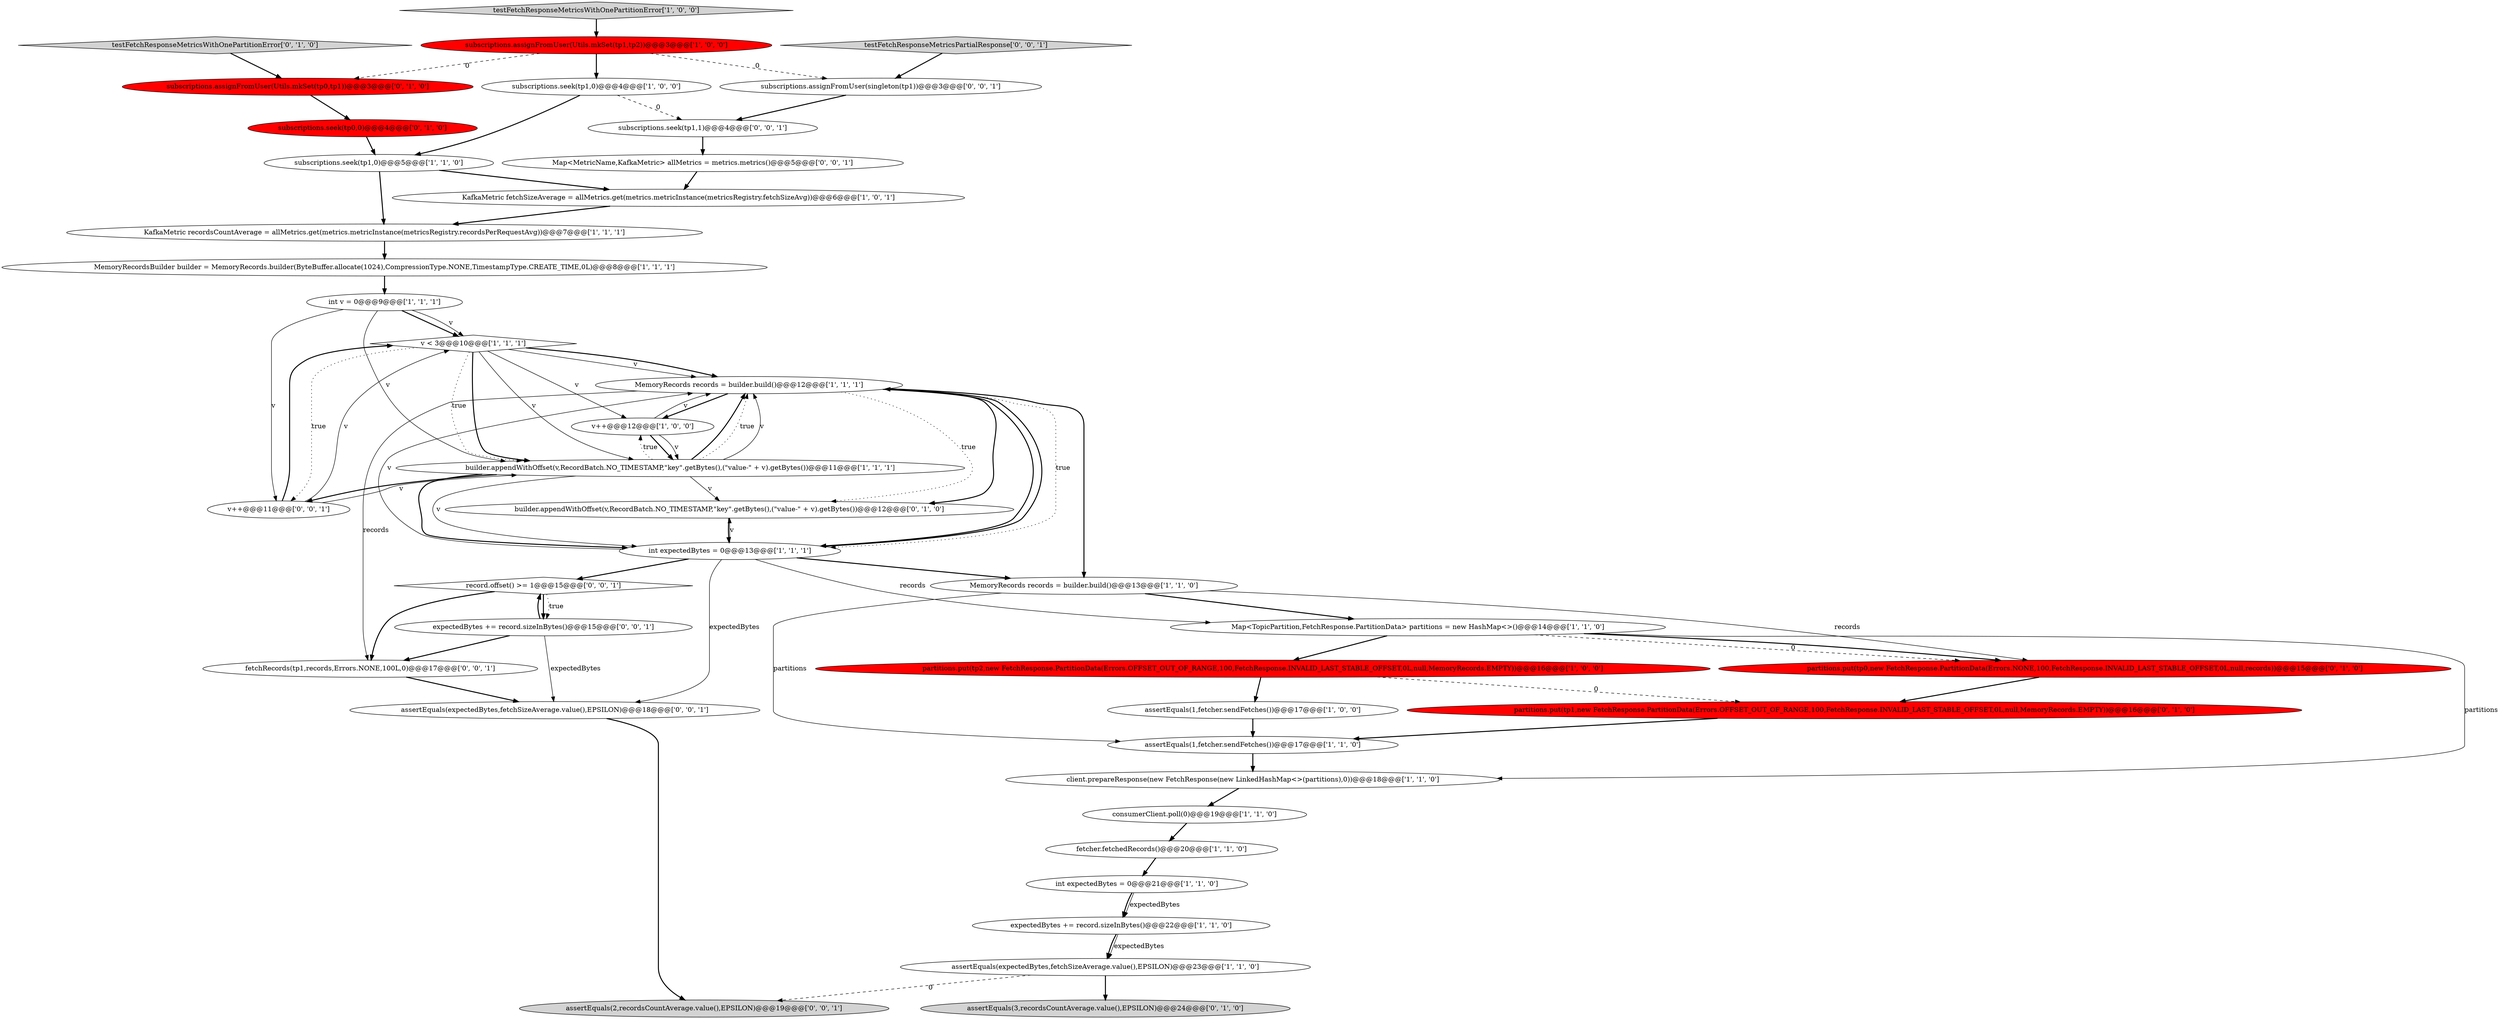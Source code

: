 digraph {
14 [style = filled, label = "v < 3@@@10@@@['1', '1', '1']", fillcolor = white, shape = diamond image = "AAA0AAABBB1BBB"];
27 [style = filled, label = "builder.appendWithOffset(v,RecordBatch.NO_TIMESTAMP,\"key\".getBytes(),(\"value-\" + v).getBytes())@@@12@@@['0', '1', '0']", fillcolor = white, shape = ellipse image = "AAA0AAABBB2BBB"];
23 [style = filled, label = "MemoryRecords records = builder.build()@@@13@@@['1', '1', '0']", fillcolor = white, shape = ellipse image = "AAA0AAABBB1BBB"];
26 [style = filled, label = "testFetchResponseMetricsWithOnePartitionError['0', '1', '0']", fillcolor = lightgray, shape = diamond image = "AAA0AAABBB2BBB"];
10 [style = filled, label = "MemoryRecords records = builder.build()@@@12@@@['1', '1', '1']", fillcolor = white, shape = ellipse image = "AAA0AAABBB1BBB"];
33 [style = filled, label = "v++@@@11@@@['0', '0', '1']", fillcolor = white, shape = ellipse image = "AAA0AAABBB3BBB"];
28 [style = filled, label = "subscriptions.assignFromUser(Utils.mkSet(tp0,tp1))@@@3@@@['0', '1', '0']", fillcolor = red, shape = ellipse image = "AAA1AAABBB2BBB"];
1 [style = filled, label = "fetcher.fetchedRecords()@@@20@@@['1', '1', '0']", fillcolor = white, shape = ellipse image = "AAA0AAABBB1BBB"];
12 [style = filled, label = "assertEquals(1,fetcher.sendFetches())@@@17@@@['1', '1', '0']", fillcolor = white, shape = ellipse image = "AAA0AAABBB1BBB"];
20 [style = filled, label = "subscriptions.seek(tp1,0)@@@4@@@['1', '0', '0']", fillcolor = white, shape = ellipse image = "AAA0AAABBB1BBB"];
6 [style = filled, label = "int expectedBytes = 0@@@21@@@['1', '1', '0']", fillcolor = white, shape = ellipse image = "AAA0AAABBB1BBB"];
22 [style = filled, label = "expectedBytes += record.sizeInBytes()@@@22@@@['1', '1', '0']", fillcolor = white, shape = ellipse image = "AAA0AAABBB1BBB"];
37 [style = filled, label = "Map<MetricName,KafkaMetric> allMetrics = metrics.metrics()@@@5@@@['0', '0', '1']", fillcolor = white, shape = ellipse image = "AAA0AAABBB3BBB"];
38 [style = filled, label = "subscriptions.seek(tp1,1)@@@4@@@['0', '0', '1']", fillcolor = white, shape = ellipse image = "AAA0AAABBB3BBB"];
3 [style = filled, label = "testFetchResponseMetricsWithOnePartitionError['1', '0', '0']", fillcolor = lightgray, shape = diamond image = "AAA0AAABBB1BBB"];
19 [style = filled, label = "consumerClient.poll(0)@@@19@@@['1', '1', '0']", fillcolor = white, shape = ellipse image = "AAA0AAABBB1BBB"];
39 [style = filled, label = "assertEquals(2,recordsCountAverage.value(),EPSILON)@@@19@@@['0', '0', '1']", fillcolor = lightgray, shape = ellipse image = "AAA0AAABBB3BBB"];
31 [style = filled, label = "testFetchResponseMetricsPartialResponse['0', '0', '1']", fillcolor = lightgray, shape = diamond image = "AAA0AAABBB3BBB"];
17 [style = filled, label = "assertEquals(1,fetcher.sendFetches())@@@17@@@['1', '0', '0']", fillcolor = white, shape = ellipse image = "AAA0AAABBB1BBB"];
21 [style = filled, label = "Map<TopicPartition,FetchResponse.PartitionData> partitions = new HashMap<>()@@@14@@@['1', '1', '0']", fillcolor = white, shape = ellipse image = "AAA0AAABBB1BBB"];
5 [style = filled, label = "builder.appendWithOffset(v,RecordBatch.NO_TIMESTAMP,\"key\".getBytes(),(\"value-\" + v).getBytes())@@@11@@@['1', '1', '1']", fillcolor = white, shape = ellipse image = "AAA0AAABBB1BBB"];
8 [style = filled, label = "partitions.put(tp2,new FetchResponse.PartitionData(Errors.OFFSET_OUT_OF_RANGE,100,FetchResponse.INVALID_LAST_STABLE_OFFSET,0L,null,MemoryRecords.EMPTY))@@@16@@@['1', '0', '0']", fillcolor = red, shape = ellipse image = "AAA1AAABBB1BBB"];
24 [style = filled, label = "assertEquals(3,recordsCountAverage.value(),EPSILON)@@@24@@@['0', '1', '0']", fillcolor = lightgray, shape = ellipse image = "AAA0AAABBB2BBB"];
2 [style = filled, label = "assertEquals(expectedBytes,fetchSizeAverage.value(),EPSILON)@@@23@@@['1', '1', '0']", fillcolor = white, shape = ellipse image = "AAA0AAABBB1BBB"];
29 [style = filled, label = "partitions.put(tp0,new FetchResponse.PartitionData(Errors.NONE,100,FetchResponse.INVALID_LAST_STABLE_OFFSET,0L,null,records))@@@15@@@['0', '1', '0']", fillcolor = red, shape = ellipse image = "AAA1AAABBB2BBB"];
30 [style = filled, label = "partitions.put(tp1,new FetchResponse.PartitionData(Errors.OFFSET_OUT_OF_RANGE,100,FetchResponse.INVALID_LAST_STABLE_OFFSET,0L,null,MemoryRecords.EMPTY))@@@16@@@['0', '1', '0']", fillcolor = red, shape = ellipse image = "AAA1AAABBB2BBB"];
40 [style = filled, label = "fetchRecords(tp1,records,Errors.NONE,100L,0)@@@17@@@['0', '0', '1']", fillcolor = white, shape = ellipse image = "AAA0AAABBB3BBB"];
35 [style = filled, label = "record.offset() >= 1@@@15@@@['0', '0', '1']", fillcolor = white, shape = diamond image = "AAA0AAABBB3BBB"];
13 [style = filled, label = "MemoryRecordsBuilder builder = MemoryRecords.builder(ByteBuffer.allocate(1024),CompressionType.NONE,TimestampType.CREATE_TIME,0L)@@@8@@@['1', '1', '1']", fillcolor = white, shape = ellipse image = "AAA0AAABBB1BBB"];
25 [style = filled, label = "subscriptions.seek(tp0,0)@@@4@@@['0', '1', '0']", fillcolor = red, shape = ellipse image = "AAA1AAABBB2BBB"];
18 [style = filled, label = "subscriptions.assignFromUser(Utils.mkSet(tp1,tp2))@@@3@@@['1', '0', '0']", fillcolor = red, shape = ellipse image = "AAA1AAABBB1BBB"];
7 [style = filled, label = "int expectedBytes = 0@@@13@@@['1', '1', '1']", fillcolor = white, shape = ellipse image = "AAA0AAABBB1BBB"];
36 [style = filled, label = "assertEquals(expectedBytes,fetchSizeAverage.value(),EPSILON)@@@18@@@['0', '0', '1']", fillcolor = white, shape = ellipse image = "AAA0AAABBB3BBB"];
0 [style = filled, label = "v++@@@12@@@['1', '0', '0']", fillcolor = white, shape = ellipse image = "AAA0AAABBB1BBB"];
11 [style = filled, label = "KafkaMetric fetchSizeAverage = allMetrics.get(metrics.metricInstance(metricsRegistry.fetchSizeAvg))@@@6@@@['1', '0', '1']", fillcolor = white, shape = ellipse image = "AAA0AAABBB1BBB"];
16 [style = filled, label = "int v = 0@@@9@@@['1', '1', '1']", fillcolor = white, shape = ellipse image = "AAA0AAABBB1BBB"];
9 [style = filled, label = "client.prepareResponse(new FetchResponse(new LinkedHashMap<>(partitions),0))@@@18@@@['1', '1', '0']", fillcolor = white, shape = ellipse image = "AAA0AAABBB1BBB"];
34 [style = filled, label = "expectedBytes += record.sizeInBytes()@@@15@@@['0', '0', '1']", fillcolor = white, shape = ellipse image = "AAA0AAABBB3BBB"];
32 [style = filled, label = "subscriptions.assignFromUser(singleton(tp1))@@@3@@@['0', '0', '1']", fillcolor = white, shape = ellipse image = "AAA0AAABBB3BBB"];
15 [style = filled, label = "KafkaMetric recordsCountAverage = allMetrics.get(metrics.metricInstance(metricsRegistry.recordsPerRequestAvg))@@@7@@@['1', '1', '1']", fillcolor = white, shape = ellipse image = "AAA0AAABBB1BBB"];
4 [style = filled, label = "subscriptions.seek(tp1,0)@@@5@@@['1', '1', '0']", fillcolor = white, shape = ellipse image = "AAA0AAABBB1BBB"];
37->11 [style = bold, label=""];
29->30 [style = bold, label=""];
6->22 [style = bold, label=""];
0->5 [style = solid, label="v"];
34->36 [style = solid, label="expectedBytes"];
4->15 [style = bold, label=""];
21->8 [style = bold, label=""];
7->35 [style = bold, label=""];
12->9 [style = bold, label=""];
3->18 [style = bold, label=""];
19->1 [style = bold, label=""];
20->38 [style = dashed, label="0"];
5->27 [style = solid, label="v"];
27->7 [style = bold, label=""];
33->14 [style = solid, label="v"];
28->25 [style = bold, label=""];
16->14 [style = bold, label=""];
8->30 [style = dashed, label="0"];
26->28 [style = bold, label=""];
2->24 [style = bold, label=""];
21->29 [style = dashed, label="0"];
14->0 [style = solid, label="v"];
18->32 [style = dashed, label="0"];
5->10 [style = bold, label=""];
15->13 [style = bold, label=""];
5->33 [style = bold, label=""];
7->21 [style = solid, label="records"];
14->10 [style = bold, label=""];
23->29 [style = solid, label="records"];
7->27 [style = solid, label="v"];
10->7 [style = bold, label=""];
13->16 [style = bold, label=""];
14->10 [style = solid, label="v"];
8->17 [style = bold, label=""];
35->40 [style = bold, label=""];
18->20 [style = bold, label=""];
21->29 [style = bold, label=""];
38->37 [style = bold, label=""];
7->23 [style = bold, label=""];
10->0 [style = bold, label=""];
2->39 [style = dashed, label="0"];
5->7 [style = bold, label=""];
0->10 [style = solid, label="v"];
34->35 [style = bold, label=""];
35->34 [style = bold, label=""];
6->22 [style = solid, label="expectedBytes"];
22->2 [style = bold, label=""];
34->40 [style = bold, label=""];
5->10 [style = dotted, label="true"];
31->32 [style = bold, label=""];
5->0 [style = dotted, label="true"];
16->14 [style = solid, label="v"];
33->5 [style = solid, label="v"];
36->39 [style = bold, label=""];
17->12 [style = bold, label=""];
1->6 [style = bold, label=""];
30->12 [style = bold, label=""];
16->33 [style = solid, label="v"];
14->5 [style = dotted, label="true"];
23->12 [style = solid, label="partitions"];
40->36 [style = bold, label=""];
21->9 [style = solid, label="partitions"];
10->23 [style = bold, label=""];
18->28 [style = dashed, label="0"];
9->19 [style = bold, label=""];
16->5 [style = solid, label="v"];
0->5 [style = bold, label=""];
14->5 [style = bold, label=""];
14->5 [style = solid, label="v"];
33->14 [style = bold, label=""];
7->36 [style = solid, label="expectedBytes"];
14->33 [style = dotted, label="true"];
7->10 [style = bold, label=""];
10->27 [style = bold, label=""];
25->4 [style = bold, label=""];
22->2 [style = solid, label="expectedBytes"];
11->15 [style = bold, label=""];
20->4 [style = bold, label=""];
32->38 [style = bold, label=""];
23->21 [style = bold, label=""];
5->10 [style = solid, label="v"];
7->10 [style = solid, label="v"];
10->40 [style = solid, label="records"];
35->34 [style = dotted, label="true"];
10->27 [style = dotted, label="true"];
5->7 [style = solid, label="v"];
4->11 [style = bold, label=""];
10->7 [style = dotted, label="true"];
}
